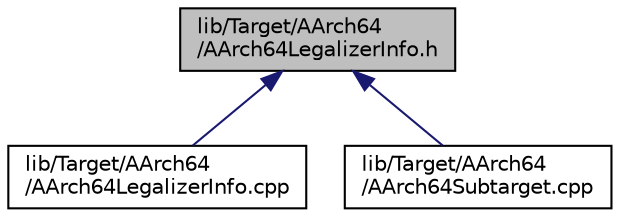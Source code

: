 digraph "lib/Target/AArch64/AArch64LegalizerInfo.h"
{
 // LATEX_PDF_SIZE
  bgcolor="transparent";
  edge [fontname="Helvetica",fontsize="10",labelfontname="Helvetica",labelfontsize="10"];
  node [fontname="Helvetica",fontsize="10",shape="box"];
  Node1 [label="lib/Target/AArch64\l/AArch64LegalizerInfo.h",height=0.2,width=0.4,color="black", fillcolor="grey75", style="filled", fontcolor="black",tooltip="This file declares the targeting of the Machinelegalizer class for AArch64."];
  Node1 -> Node2 [dir="back",color="midnightblue",fontsize="10",style="solid",fontname="Helvetica"];
  Node2 [label="lib/Target/AArch64\l/AArch64LegalizerInfo.cpp",height=0.2,width=0.4,color="black",URL="$AArch64LegalizerInfo_8cpp.html",tooltip="This file implements the targeting of the Machinelegalizer class for AArch64."];
  Node1 -> Node3 [dir="back",color="midnightblue",fontsize="10",style="solid",fontname="Helvetica"];
  Node3 [label="lib/Target/AArch64\l/AArch64Subtarget.cpp",height=0.2,width=0.4,color="black",URL="$AArch64Subtarget_8cpp.html",tooltip=" "];
}

